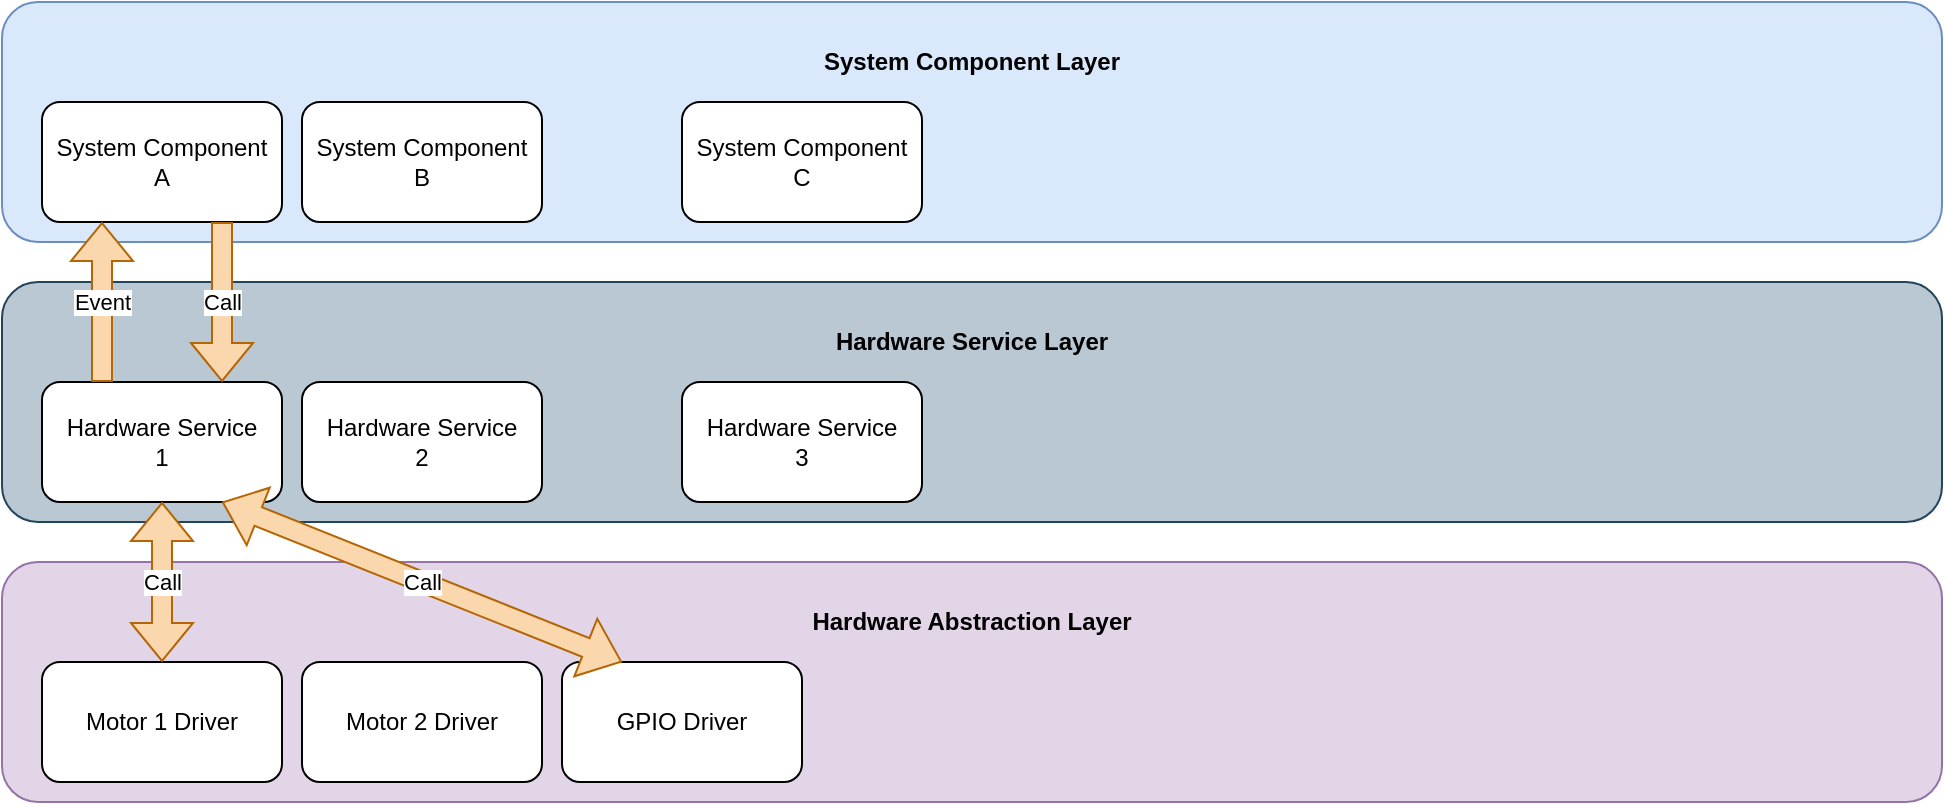 <mxfile version="21.6.3" type="device">
  <diagram name="Page-1" id="bvGSKQpgaZ4HW3BRRWA5">
    <mxGraphModel dx="4204" dy="2925" grid="1" gridSize="10" guides="1" tooltips="1" connect="1" arrows="1" fold="1" page="1" pageScale="1" pageWidth="850" pageHeight="1100" math="0" shadow="0">
      <root>
        <mxCell id="0" />
        <mxCell id="1" parent="0" />
        <mxCell id="FdfVr3G_z1q4EIC0lLNX-1" value="&lt;h4&gt;System Component Layer&lt;/h4&gt;" style="rounded=1;whiteSpace=wrap;html=1;verticalAlign=top;fillColor=#dae8fc;strokeColor=#6c8ebf;" vertex="1" parent="1">
          <mxGeometry x="-260" y="-130" width="970" height="120" as="geometry" />
        </mxCell>
        <mxCell id="FdfVr3G_z1q4EIC0lLNX-2" value="&lt;h4&gt;Hardware Service Layer&lt;/h4&gt;" style="rounded=1;whiteSpace=wrap;html=1;verticalAlign=top;fillColor=#bac8d3;strokeColor=#23445d;" vertex="1" parent="1">
          <mxGeometry x="-260" y="10" width="970" height="120" as="geometry" />
        </mxCell>
        <mxCell id="FdfVr3G_z1q4EIC0lLNX-3" value="&lt;h4&gt;Hardware Abstraction Layer&lt;/h4&gt;" style="rounded=1;whiteSpace=wrap;html=1;verticalAlign=top;fillColor=#e1d5e7;strokeColor=#9673a6;" vertex="1" parent="1">
          <mxGeometry x="-260" y="150" width="970" height="120" as="geometry" />
        </mxCell>
        <mxCell id="FdfVr3G_z1q4EIC0lLNX-4" value="System Component&lt;br&gt;A" style="rounded=1;whiteSpace=wrap;html=1;" vertex="1" parent="1">
          <mxGeometry x="-240" y="-80" width="120" height="60" as="geometry" />
        </mxCell>
        <mxCell id="FdfVr3G_z1q4EIC0lLNX-5" value="System Component&lt;br&gt;B" style="rounded=1;whiteSpace=wrap;html=1;" vertex="1" parent="1">
          <mxGeometry x="-110" y="-80" width="120" height="60" as="geometry" />
        </mxCell>
        <mxCell id="FdfVr3G_z1q4EIC0lLNX-6" value="System Component&lt;br&gt;C" style="rounded=1;whiteSpace=wrap;html=1;" vertex="1" parent="1">
          <mxGeometry x="80" y="-80" width="120" height="60" as="geometry" />
        </mxCell>
        <mxCell id="FdfVr3G_z1q4EIC0lLNX-7" value="Hardware Service&lt;br&gt;1" style="rounded=1;whiteSpace=wrap;html=1;" vertex="1" parent="1">
          <mxGeometry x="-240" y="60" width="120" height="60" as="geometry" />
        </mxCell>
        <mxCell id="FdfVr3G_z1q4EIC0lLNX-8" value="Hardware Service&lt;br&gt;2" style="rounded=1;whiteSpace=wrap;html=1;" vertex="1" parent="1">
          <mxGeometry x="-110" y="60" width="120" height="60" as="geometry" />
        </mxCell>
        <mxCell id="FdfVr3G_z1q4EIC0lLNX-9" value="Hardware Service&lt;br&gt;3" style="rounded=1;whiteSpace=wrap;html=1;" vertex="1" parent="1">
          <mxGeometry x="80" y="60" width="120" height="60" as="geometry" />
        </mxCell>
        <mxCell id="FdfVr3G_z1q4EIC0lLNX-10" value="Motor 1 Driver" style="rounded=1;whiteSpace=wrap;html=1;" vertex="1" parent="1">
          <mxGeometry x="-240" y="200" width="120" height="60" as="geometry" />
        </mxCell>
        <mxCell id="FdfVr3G_z1q4EIC0lLNX-11" value="Motor 2 Driver" style="rounded=1;whiteSpace=wrap;html=1;" vertex="1" parent="1">
          <mxGeometry x="-110" y="200" width="120" height="60" as="geometry" />
        </mxCell>
        <mxCell id="FdfVr3G_z1q4EIC0lLNX-12" value="GPIO Driver" style="rounded=1;whiteSpace=wrap;html=1;" vertex="1" parent="1">
          <mxGeometry x="20" y="200" width="120" height="60" as="geometry" />
        </mxCell>
        <mxCell id="FdfVr3G_z1q4EIC0lLNX-13" value="Call" style="shape=flexArrow;endArrow=classic;html=1;rounded=0;exitX=0.75;exitY=1;exitDx=0;exitDy=0;entryX=0.75;entryY=0;entryDx=0;entryDy=0;fillColor=#fad7ac;strokeColor=#b46504;" edge="1" parent="1" source="FdfVr3G_z1q4EIC0lLNX-4" target="FdfVr3G_z1q4EIC0lLNX-7">
          <mxGeometry width="50" height="50" relative="1" as="geometry">
            <mxPoint x="-360" y="80" as="sourcePoint" />
            <mxPoint x="-310" y="30" as="targetPoint" />
          </mxGeometry>
        </mxCell>
        <mxCell id="FdfVr3G_z1q4EIC0lLNX-14" value="Event" style="shape=flexArrow;endArrow=classic;html=1;rounded=0;exitX=0.25;exitY=0;exitDx=0;exitDy=0;entryX=0.25;entryY=1;entryDx=0;entryDy=0;fillColor=#fad7ac;strokeColor=#b46504;" edge="1" parent="1" source="FdfVr3G_z1q4EIC0lLNX-7" target="FdfVr3G_z1q4EIC0lLNX-4">
          <mxGeometry width="50" height="50" relative="1" as="geometry">
            <mxPoint x="-140" y="-10" as="sourcePoint" />
            <mxPoint x="-140" y="70" as="targetPoint" />
          </mxGeometry>
        </mxCell>
        <mxCell id="FdfVr3G_z1q4EIC0lLNX-16" value="Call" style="shape=flexArrow;endArrow=classic;startArrow=classic;html=1;rounded=0;fillColor=#fad7ac;strokeColor=#b46504;exitX=0.5;exitY=1;exitDx=0;exitDy=0;entryX=0.5;entryY=0;entryDx=0;entryDy=0;" edge="1" parent="1" source="FdfVr3G_z1q4EIC0lLNX-7" target="FdfVr3G_z1q4EIC0lLNX-10">
          <mxGeometry width="100" height="100" relative="1" as="geometry">
            <mxPoint x="1100" y="840" as="sourcePoint" />
            <mxPoint x="1200" y="740" as="targetPoint" />
          </mxGeometry>
        </mxCell>
        <mxCell id="FdfVr3G_z1q4EIC0lLNX-17" value="Call" style="shape=flexArrow;endArrow=classic;startArrow=classic;html=1;rounded=0;fillColor=#fad7ac;strokeColor=#b46504;exitX=0.75;exitY=1;exitDx=0;exitDy=0;entryX=0.25;entryY=0;entryDx=0;entryDy=0;" edge="1" parent="1" source="FdfVr3G_z1q4EIC0lLNX-7" target="FdfVr3G_z1q4EIC0lLNX-12">
          <mxGeometry width="100" height="100" relative="1" as="geometry">
            <mxPoint x="-170" y="130" as="sourcePoint" />
            <mxPoint x="-170" y="210" as="targetPoint" />
          </mxGeometry>
        </mxCell>
      </root>
    </mxGraphModel>
  </diagram>
</mxfile>
